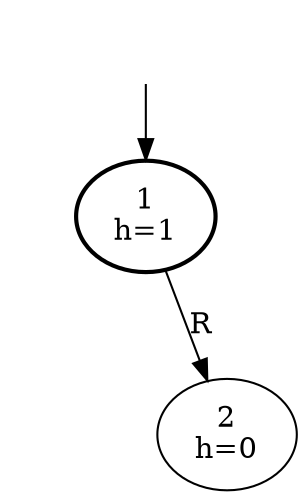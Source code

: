 digraph {
  DUMMY [style=invis];
  DUMMY -> 1;
  1 [penwidth=2];

  1 [label="1\nh=1"];

  1 -> L_1 [style=invis];
  L_1 [style=invis];

  1 -> 2 [label="R"];
  2 [label="2\nh=0"];



}
